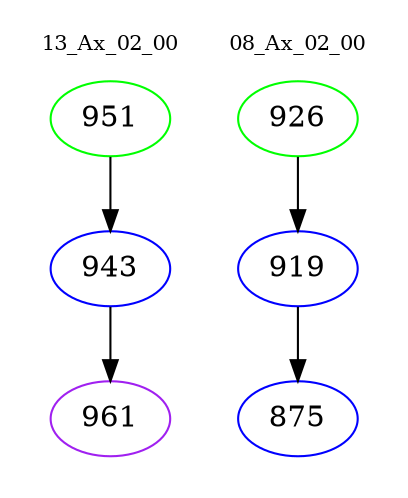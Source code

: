 digraph{
subgraph cluster_0 {
color = white
label = "13_Ax_02_00";
fontsize=10;
T0_951 [label="951", color="green"]
T0_951 -> T0_943 [color="black"]
T0_943 [label="943", color="blue"]
T0_943 -> T0_961 [color="black"]
T0_961 [label="961", color="purple"]
}
subgraph cluster_1 {
color = white
label = "08_Ax_02_00";
fontsize=10;
T1_926 [label="926", color="green"]
T1_926 -> T1_919 [color="black"]
T1_919 [label="919", color="blue"]
T1_919 -> T1_875 [color="black"]
T1_875 [label="875", color="blue"]
}
}
